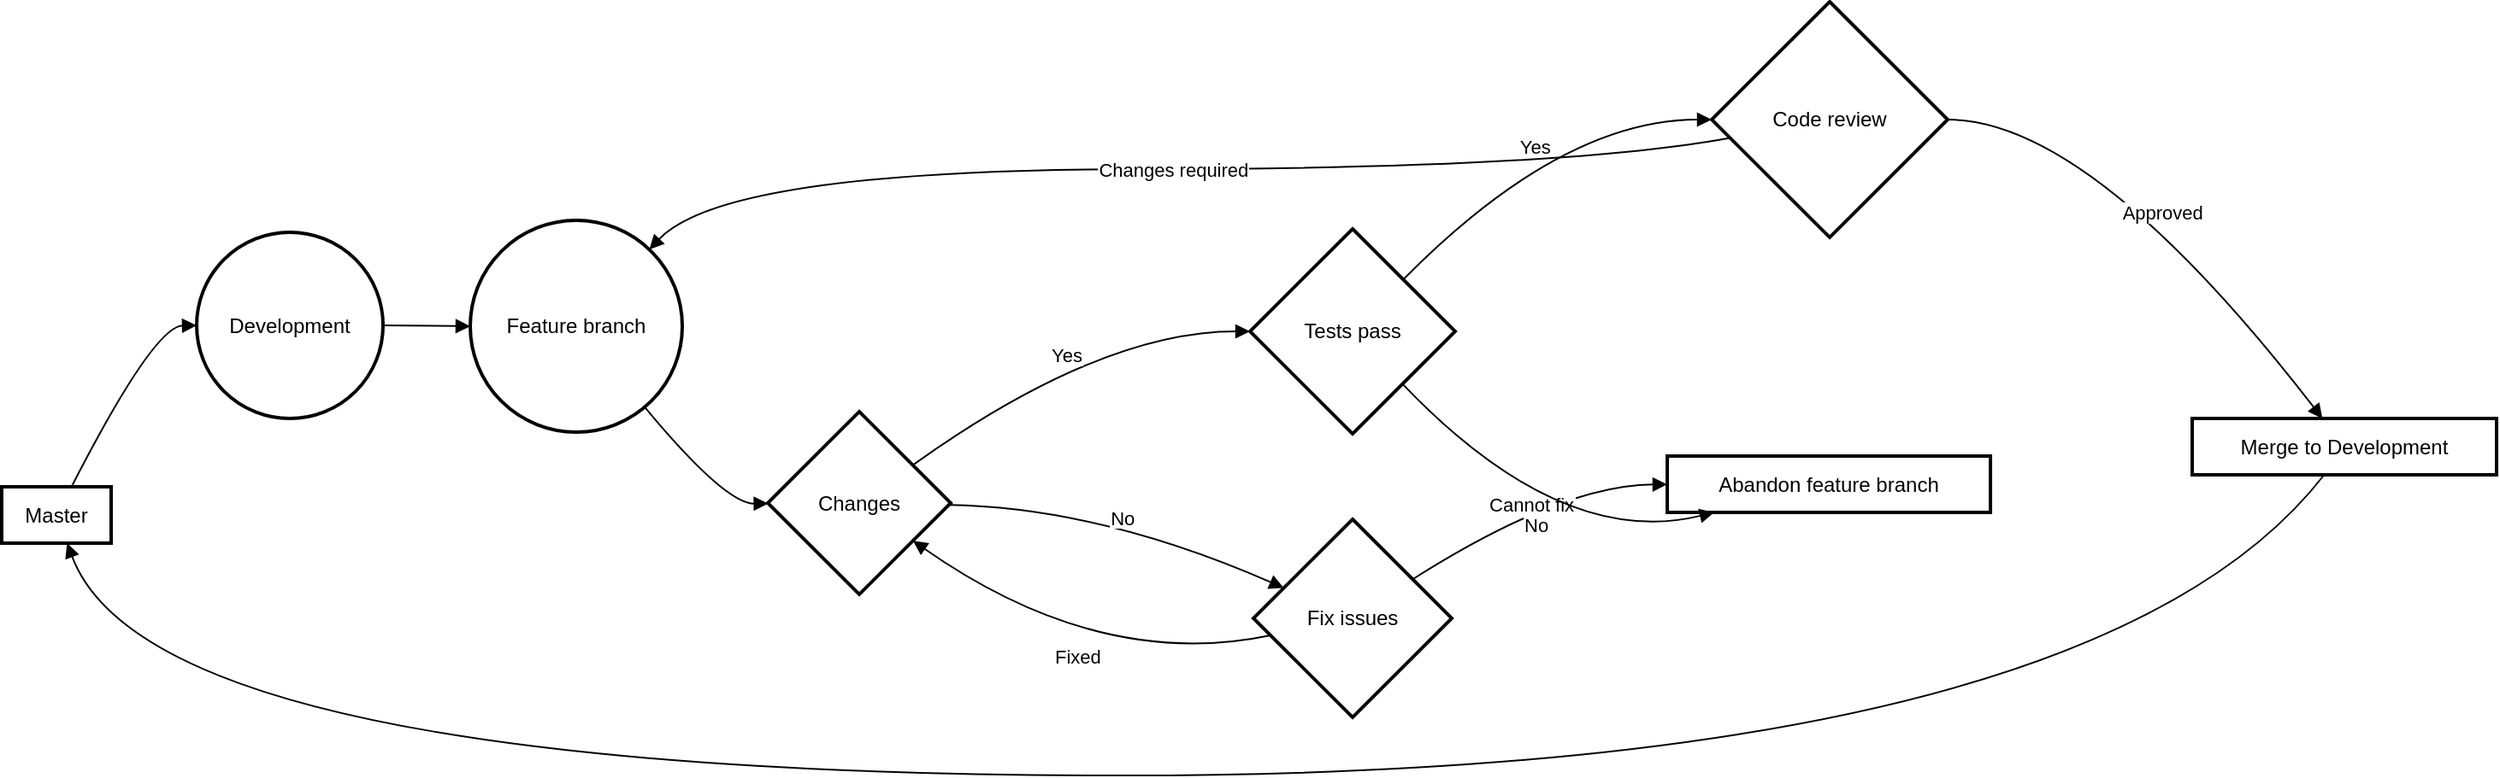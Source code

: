 <mxfile version="24.5.1" type="github">
  <diagram name="Page-1" id="K9w6yfPVP9IRyLQmi6sU">
    <mxGraphModel>
      <root>
        <mxCell id="0" />
        <mxCell id="1" parent="0" />
        <mxCell id="2" value="Master" style="whiteSpace=wrap;strokeWidth=2;" vertex="1" parent="1">
          <mxGeometry y="284" width="64" height="33" as="geometry" />
        </mxCell>
        <mxCell id="3" value="Development" style="ellipse;aspect=fixed;strokeWidth=2;whiteSpace=wrap;" vertex="1" parent="1">
          <mxGeometry x="114" y="135" width="109" height="109" as="geometry" />
        </mxCell>
        <mxCell id="4" value="Feature branch" style="ellipse;aspect=fixed;strokeWidth=2;whiteSpace=wrap;" vertex="1" parent="1">
          <mxGeometry x="274" y="128" width="124" height="124" as="geometry" />
        </mxCell>
        <mxCell id="5" value="Changes" style="rhombus;strokeWidth=2;whiteSpace=wrap;" vertex="1" parent="1">
          <mxGeometry x="448" y="240" width="107" height="107" as="geometry" />
        </mxCell>
        <mxCell id="6" value="Tests pass" style="rhombus;strokeWidth=2;whiteSpace=wrap;" vertex="1" parent="1">
          <mxGeometry x="730" y="133" width="120" height="120" as="geometry" />
        </mxCell>
        <mxCell id="7" value="Code review" style="rhombus;strokeWidth=2;whiteSpace=wrap;" vertex="1" parent="1">
          <mxGeometry x="1000" width="138" height="138" as="geometry" />
        </mxCell>
        <mxCell id="8" value="Merge to Development" style="whiteSpace=wrap;strokeWidth=2;" vertex="1" parent="1">
          <mxGeometry x="1281" y="244" width="178" height="33" as="geometry" />
        </mxCell>
        <mxCell id="9" value="Fix issues" style="rhombus;strokeWidth=2;whiteSpace=wrap;" vertex="1" parent="1">
          <mxGeometry x="732" y="303" width="116" height="116" as="geometry" />
        </mxCell>
        <mxCell id="10" value="Abandon feature branch" style="whiteSpace=wrap;strokeWidth=2;" vertex="1" parent="1">
          <mxGeometry x="974" y="266" width="189" height="33" as="geometry" />
        </mxCell>
        <mxCell id="11" value="" style="curved=1;startArrow=none;endArrow=block;exitX=0.637;exitY=0.003;entryX=0.003;entryY=0.502;" edge="1" parent="1" source="2" target="3">
          <mxGeometry relative="1" as="geometry">
            <Array as="points">
              <mxPoint x="89" y="190" />
            </Array>
          </mxGeometry>
        </mxCell>
        <mxCell id="12" value="" style="curved=1;startArrow=none;endArrow=block;exitX=1.007;exitY=0.502;entryX=-0.002;entryY=0.498;" edge="1" parent="1" source="3" target="4">
          <mxGeometry relative="1" as="geometry">
            <Array as="points" />
          </mxGeometry>
        </mxCell>
        <mxCell id="13" value="" style="curved=1;startArrow=none;endArrow=block;exitX=0.92;exitY=0.999;entryX=0.001;entryY=0.503;" edge="1" parent="1" source="4" target="5">
          <mxGeometry relative="1" as="geometry">
            <Array as="points">
              <mxPoint x="423" y="294" />
            </Array>
          </mxGeometry>
        </mxCell>
        <mxCell id="14" value="Yes" style="curved=1;startArrow=none;endArrow=block;exitX=1.002;exitY=0.144;entryX=-0.002;entryY=0.5;" edge="1" parent="1" source="5" target="6">
          <mxGeometry relative="1" as="geometry">
            <Array as="points">
              <mxPoint x="642" y="193" />
            </Array>
          </mxGeometry>
        </mxCell>
        <mxCell id="15" value="Yes" style="curved=1;startArrow=none;endArrow=block;exitX=0.987;exitY=0.001;entryX=-0.003;entryY=0.5;" edge="1" parent="1" source="6" target="7">
          <mxGeometry relative="1" as="geometry">
            <Array as="points">
              <mxPoint x="912" y="69" />
            </Array>
          </mxGeometry>
        </mxCell>
        <mxCell id="16" value="Approved" style="curved=1;startArrow=none;endArrow=block;exitX=0.996;exitY=0.5;entryX=0.43;entryY=0.015;" edge="1" parent="1" source="7" target="8">
          <mxGeometry relative="1" as="geometry">
            <Array as="points">
              <mxPoint x="1222" y="69" />
            </Array>
          </mxGeometry>
        </mxCell>
        <mxCell id="17" value="Changes required" style="curved=1;startArrow=none;endArrow=block;exitX=-0.003;exitY=0.593;entryX=0.977;entryY=-0.003;" edge="1" parent="1" source="7" target="4">
          <mxGeometry relative="1" as="geometry">
            <Array as="points">
              <mxPoint x="912" y="98" />
              <mxPoint x="423" y="98" />
            </Array>
          </mxGeometry>
        </mxCell>
        <mxCell id="18" value="" style="curved=1;startArrow=none;endArrow=block;exitX=0.43;exitY=1.027;entryX=0.6;entryY=1.015;" edge="1" parent="1" source="8" target="2">
          <mxGeometry relative="1" as="geometry">
            <Array as="points">
              <mxPoint x="1222" y="453" />
              <mxPoint x="89" y="453" />
            </Array>
          </mxGeometry>
        </mxCell>
        <mxCell id="19" value="No" style="curved=1;startArrow=none;endArrow=block;exitX=1.002;exitY=0.511;entryX=-0.002;entryY=0.278;" edge="1" parent="1" source="5" target="9">
          <mxGeometry relative="1" as="geometry">
            <Array as="points">
              <mxPoint x="642" y="296" />
            </Array>
          </mxGeometry>
        </mxCell>
        <mxCell id="20" value="Fixed" style="curved=1;startArrow=none;endArrow=block;exitX=-0.002;exitY=0.604;entryX=1.002;entryY=0.853;" edge="1" parent="1" source="9" target="5">
          <mxGeometry relative="1" as="geometry">
            <Array as="points">
              <mxPoint x="642" y="392" />
            </Array>
          </mxGeometry>
        </mxCell>
        <mxCell id="21" value="Cannot fix" style="curved=1;startArrow=none;endArrow=block;exitX=0.995;exitY=0.178;entryX=-0.001;entryY=0.503;" edge="1" parent="1" source="9" target="10">
          <mxGeometry relative="1" as="geometry">
            <Array as="points">
              <mxPoint x="912" y="283" />
            </Array>
          </mxGeometry>
        </mxCell>
        <mxCell id="22" value="No" style="curved=1;startArrow=none;endArrow=block;exitX=0.972;exitY=0.998;entryX=0.139;entryY=1.009;" edge="1" parent="1" source="6" target="10">
          <mxGeometry relative="1" as="geometry">
            <Array as="points">
              <mxPoint x="912" y="321" />
            </Array>
          </mxGeometry>
        </mxCell>
      </root>
    </mxGraphModel>
  </diagram>
</mxfile>
